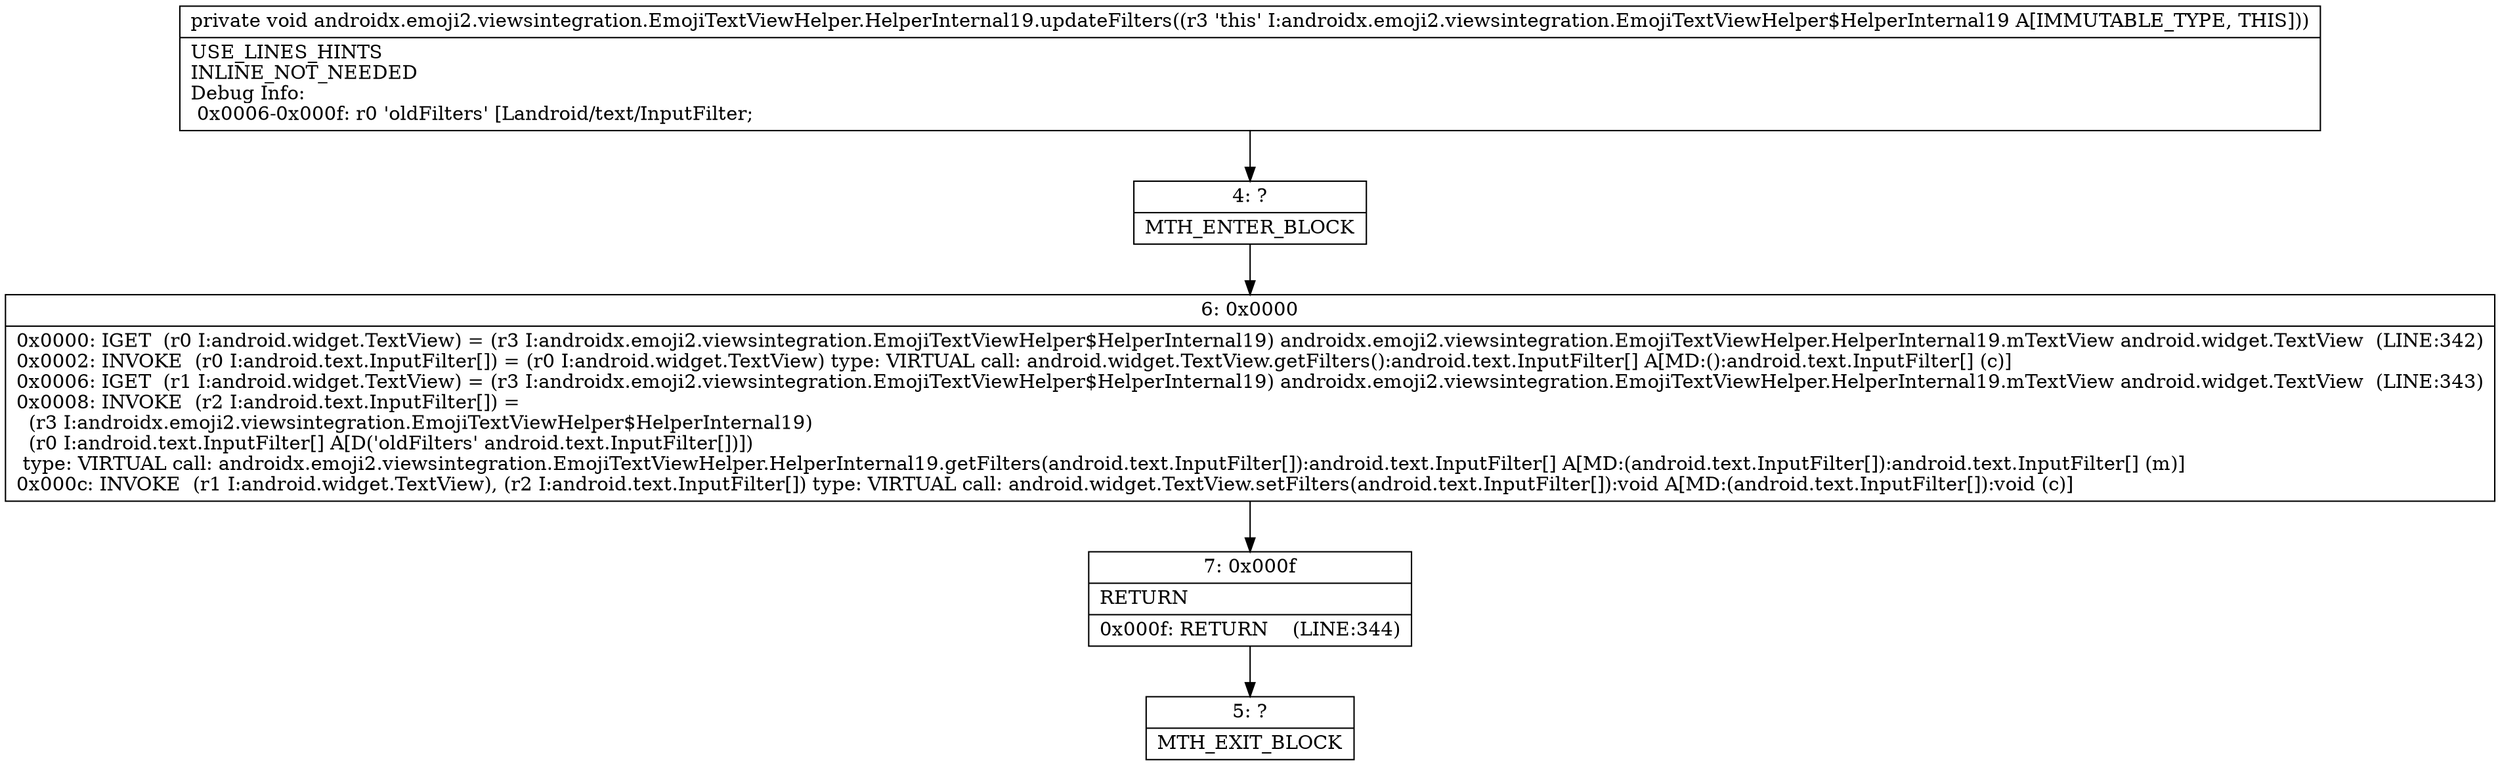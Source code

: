 digraph "CFG forandroidx.emoji2.viewsintegration.EmojiTextViewHelper.HelperInternal19.updateFilters()V" {
Node_4 [shape=record,label="{4\:\ ?|MTH_ENTER_BLOCK\l}"];
Node_6 [shape=record,label="{6\:\ 0x0000|0x0000: IGET  (r0 I:android.widget.TextView) = (r3 I:androidx.emoji2.viewsintegration.EmojiTextViewHelper$HelperInternal19) androidx.emoji2.viewsintegration.EmojiTextViewHelper.HelperInternal19.mTextView android.widget.TextView  (LINE:342)\l0x0002: INVOKE  (r0 I:android.text.InputFilter[]) = (r0 I:android.widget.TextView) type: VIRTUAL call: android.widget.TextView.getFilters():android.text.InputFilter[] A[MD:():android.text.InputFilter[] (c)]\l0x0006: IGET  (r1 I:android.widget.TextView) = (r3 I:androidx.emoji2.viewsintegration.EmojiTextViewHelper$HelperInternal19) androidx.emoji2.viewsintegration.EmojiTextViewHelper.HelperInternal19.mTextView android.widget.TextView  (LINE:343)\l0x0008: INVOKE  (r2 I:android.text.InputFilter[]) = \l  (r3 I:androidx.emoji2.viewsintegration.EmojiTextViewHelper$HelperInternal19)\l  (r0 I:android.text.InputFilter[] A[D('oldFilters' android.text.InputFilter[])])\l type: VIRTUAL call: androidx.emoji2.viewsintegration.EmojiTextViewHelper.HelperInternal19.getFilters(android.text.InputFilter[]):android.text.InputFilter[] A[MD:(android.text.InputFilter[]):android.text.InputFilter[] (m)]\l0x000c: INVOKE  (r1 I:android.widget.TextView), (r2 I:android.text.InputFilter[]) type: VIRTUAL call: android.widget.TextView.setFilters(android.text.InputFilter[]):void A[MD:(android.text.InputFilter[]):void (c)]\l}"];
Node_7 [shape=record,label="{7\:\ 0x000f|RETURN\l|0x000f: RETURN    (LINE:344)\l}"];
Node_5 [shape=record,label="{5\:\ ?|MTH_EXIT_BLOCK\l}"];
MethodNode[shape=record,label="{private void androidx.emoji2.viewsintegration.EmojiTextViewHelper.HelperInternal19.updateFilters((r3 'this' I:androidx.emoji2.viewsintegration.EmojiTextViewHelper$HelperInternal19 A[IMMUTABLE_TYPE, THIS]))  | USE_LINES_HINTS\lINLINE_NOT_NEEDED\lDebug Info:\l  0x0006\-0x000f: r0 'oldFilters' [Landroid\/text\/InputFilter;\l}"];
MethodNode -> Node_4;Node_4 -> Node_6;
Node_6 -> Node_7;
Node_7 -> Node_5;
}

